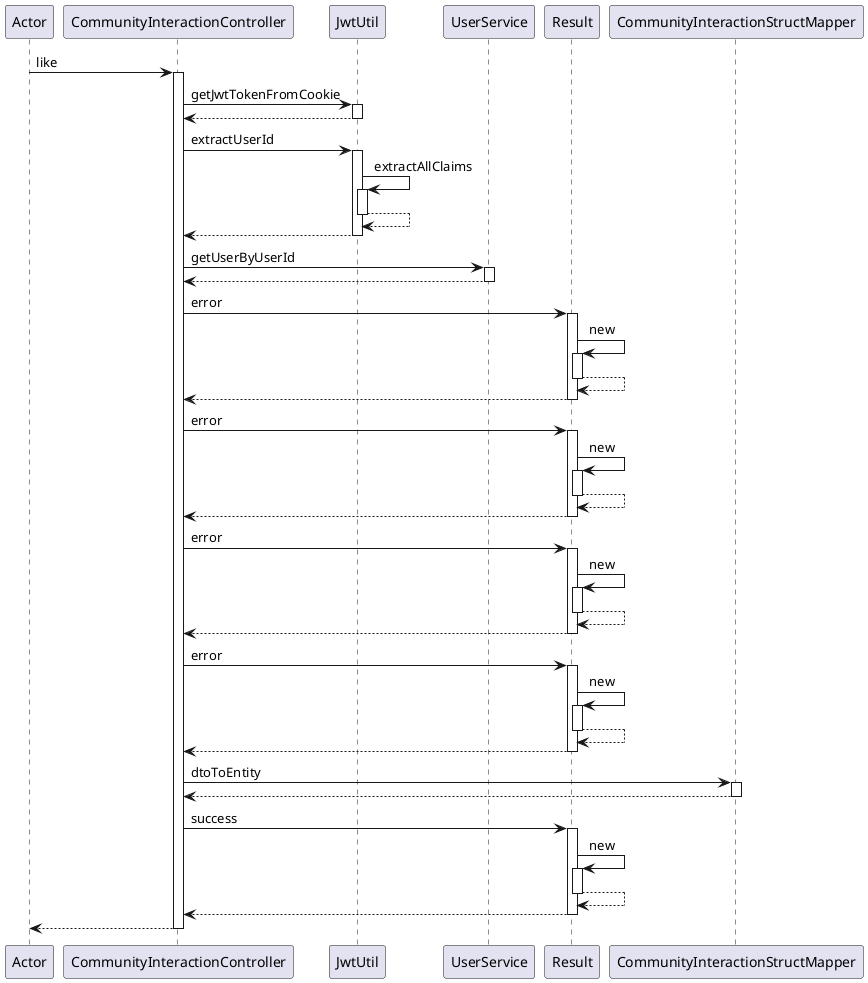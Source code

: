 @startuml
participant Actor
Actor -> CommunityInteractionController : like
activate CommunityInteractionController
CommunityInteractionController -> JwtUtil : getJwtTokenFromCookie
activate JwtUtil
JwtUtil --> CommunityInteractionController
deactivate JwtUtil
CommunityInteractionController -> JwtUtil : extractUserId
activate JwtUtil
JwtUtil -> JwtUtil : extractAllClaims
activate JwtUtil
JwtUtil --> JwtUtil
deactivate JwtUtil
JwtUtil --> CommunityInteractionController
deactivate JwtUtil
CommunityInteractionController -> UserService : getUserByUserId
activate UserService
UserService --> CommunityInteractionController
deactivate UserService
CommunityInteractionController -> Result : error
activate Result
Result -> Result : new
activate Result
Result --> Result
deactivate Result
Result --> CommunityInteractionController
deactivate Result
CommunityInteractionController -> Result : error
activate Result
Result -> Result : new
activate Result
Result --> Result
deactivate Result
Result --> CommunityInteractionController
deactivate Result
CommunityInteractionController -> Result : error
activate Result
Result -> Result : new
activate Result
Result --> Result
deactivate Result
Result --> CommunityInteractionController
deactivate Result
CommunityInteractionController -> Result : error
activate Result
Result -> Result : new
activate Result
Result --> Result
deactivate Result
Result --> CommunityInteractionController
deactivate Result
CommunityInteractionController -> CommunityInteractionStructMapper : dtoToEntity
activate CommunityInteractionStructMapper
CommunityInteractionStructMapper --> CommunityInteractionController
deactivate CommunityInteractionStructMapper
CommunityInteractionController -> Result : success
activate Result
Result -> Result : new
activate Result
Result --> Result
deactivate Result
Result --> CommunityInteractionController
deactivate Result
return
@enduml